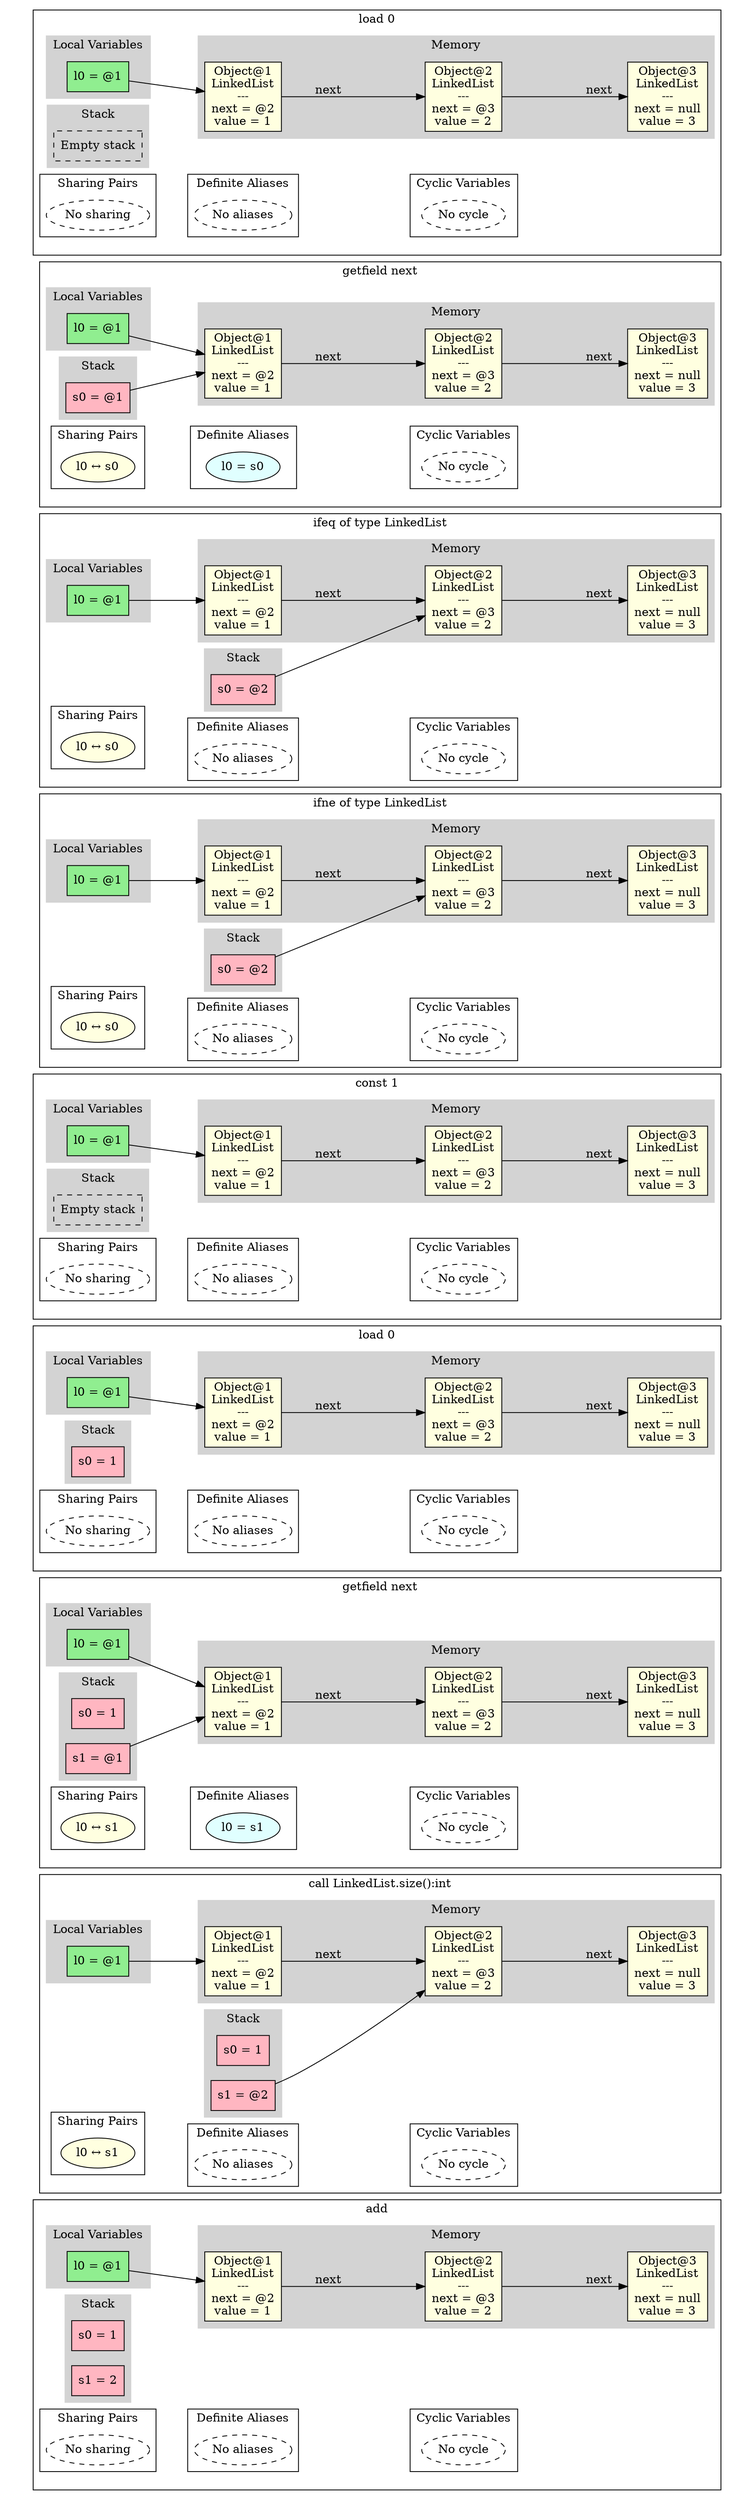 digraph MemoryGraph {
 node [shape=box, style=filled, fillcolor=lightblue];
 rankdir=LR;

 // Invisible anchor subgraph
 subgraph cluster_anchor {
 style=invis;
 anchor [style=invis, shape=point, width=0, height=0];
 }

 // Starting point for subgraph ordering
 anchor_start [style=invis, shape=point];

 anchor_57148584937306 [style=invis, shape=point];
 anchor_start -> anchor_57148584937306 [style=invis];
 anchor_start = anchor_57148584937306;

 subgraph cluster_57148584937306 {
 anchor_57148584937306 [style=invis];
 label="load 0";
 subgraph cluster_locals_57148584937306 {
 label="Local Variables";
 style=filled;
 color=lightgrey;
 node [style=filled, fillcolor=lightgreen];
 "l0_57148584937306" [label="l0 = @1"];
 }

 subgraph cluster_stack_57148584937306 {
 label="Stack";
 style=filled;
 color=lightgrey;
 node [style=filled, fillcolor=lightpink];
 "empty_stack_57148584937306" [label="Empty stack", style=dashed, fillcolor=white];
 }

 subgraph cluster_memory_57148584937306 {
 label="Memory";
 style=filled;
 color=lightgrey;
 node [style=filled, fillcolor=lightyellow];
 "obj1_57148584937306" [label="Object@1\nLinkedList\n---\nnext = @2\nvalue = 1\n"];
 "obj2_57148584937306" [label="Object@2\nLinkedList\n---\nnext = @3\nvalue = 2\n"];
 "obj3_57148584937306" [label="Object@3\nLinkedList\n---\nnext = null\nvalue = 3\n"];
 }

 "l0_57148584937306" -> "obj1_57148584937306";
 "obj1_57148584937306" -> "obj2_57148584937306" [label="next"];
 "obj2_57148584937306" -> "obj3_57148584937306" [label="next"];

 // Sharing pairs
 subgraph cluster_sharing_57148584937306 {
 label="Sharing Pairs";
 node [shape=ellipse, style=filled, fillcolor=lightyellow];
 "empty_sharing_57148584937306" [label="No sharing", style=dashed, fillcolor=white];
 }

    // Alias pairs
    subgraph cluster_aliases_57148584937306 {
      label="Definite Aliases";
      node [shape=ellipse, style=filled, fillcolor=lightcyan];
      "empty_alias_57148584937306" [label="No aliases", style=dashed, fillcolor=white];
    }

 // Cyclic variables
 subgraph cluster_cyclic_57148584937306 {
 label="Cyclic Variables";
 node [shape=ellipse];
 "empty_cyclic_57148584937306" [label="No cycle", style=dashed, fillcolor=white];
 }
 // Invisible edge for horizontal alignment
 "empty_sharing_57148584937306" -> "empty_alias_57148584937306" [style=invis, weight=10];
 // Invisible edge for horizontal alignment
 "empty_alias_57148584937306" -> "empty_cyclic_57148584937306" [style=invis, weight=10];
 }
 anchor_57148585487916 [style=invis, shape=point];
 anchor_start -> anchor_57148585487916 [style=invis];
 anchor_start = anchor_57148585487916;

 subgraph cluster_57148585487916 {
 anchor_57148585487916 [style=invis];
 label="getfield next";
 subgraph cluster_locals_57148585487916 {
 label="Local Variables";
 style=filled;
 color=lightgrey;
 node [style=filled, fillcolor=lightgreen];
 "l0_57148585487916" [label="l0 = @1"];
 }

 subgraph cluster_stack_57148585487916 {
 label="Stack";
 style=filled;
 color=lightgrey;
 node [style=filled, fillcolor=lightpink];
 "s0_57148585487916" [label="s0 = @1"];
 }

 subgraph cluster_memory_57148585487916 {
 label="Memory";
 style=filled;
 color=lightgrey;
 node [style=filled, fillcolor=lightyellow];
 "obj1_57148585487916" [label="Object@1\nLinkedList\n---\nnext = @2\nvalue = 1\n"];
 "obj2_57148585487916" [label="Object@2\nLinkedList\n---\nnext = @3\nvalue = 2\n"];
 "obj3_57148585487916" [label="Object@3\nLinkedList\n---\nnext = null\nvalue = 3\n"];
 }

 "l0_57148585487916" -> "obj1_57148585487916";
 "s0_57148585487916" -> "obj1_57148585487916";
 "obj1_57148585487916" -> "obj2_57148585487916" [label="next"];
 "obj2_57148585487916" -> "obj3_57148585487916" [label="next"];

 // Sharing pairs
 subgraph cluster_sharing_57148585487916 {
 label="Sharing Pairs";
 node [shape=ellipse, style=filled, fillcolor=lightyellow];
 "pair0_57148585487916" [label="l0 ↔ s0"];
 }

    // Alias pairs
    subgraph cluster_aliases_57148585487916 {
      label="Definite Aliases";
      node [shape=ellipse, style=filled, fillcolor=lightcyan];
      "alias0_57148585487916" [label="l0 = s0"];
    }

 // Cyclic variables
 subgraph cluster_cyclic_57148585487916 {
 label="Cyclic Variables";
 node [shape=ellipse];
 "empty_cyclic_57148585487916" [label="No cycle", style=dashed, fillcolor=white];
 }
 // Invisible edge for horizontal alignment
 "pair0_57148585487916" -> "alias0_57148585487916" [style=invis, weight=10];
 // Invisible edge for horizontal alignment
 "alias0_57148585487916" -> "empty_cyclic_57148585487916" [style=invis, weight=10];
 }
 anchor_57148586662104 [style=invis, shape=point];
 anchor_start -> anchor_57148586662104 [style=invis];
 anchor_start = anchor_57148586662104;

 subgraph cluster_57148586662104 {
 anchor_57148586662104 [style=invis];
 label="ifeq of type LinkedList";
 subgraph cluster_locals_57148586662104 {
 label="Local Variables";
 style=filled;
 color=lightgrey;
 node [style=filled, fillcolor=lightgreen];
 "l0_57148586662104" [label="l0 = @1"];
 }

 subgraph cluster_stack_57148586662104 {
 label="Stack";
 style=filled;
 color=lightgrey;
 node [style=filled, fillcolor=lightpink];
 "s0_57148586662104" [label="s0 = @2"];
 }

 subgraph cluster_memory_57148586662104 {
 label="Memory";
 style=filled;
 color=lightgrey;
 node [style=filled, fillcolor=lightyellow];
 "obj1_57148586662104" [label="Object@1\nLinkedList\n---\nnext = @2\nvalue = 1\n"];
 "obj2_57148586662104" [label="Object@2\nLinkedList\n---\nnext = @3\nvalue = 2\n"];
 "obj3_57148586662104" [label="Object@3\nLinkedList\n---\nnext = null\nvalue = 3\n"];
 }

 "l0_57148586662104" -> "obj1_57148586662104";
 "s0_57148586662104" -> "obj2_57148586662104";
 "obj1_57148586662104" -> "obj2_57148586662104" [label="next"];
 "obj2_57148586662104" -> "obj3_57148586662104" [label="next"];

 // Sharing pairs
 subgraph cluster_sharing_57148586662104 {
 label="Sharing Pairs";
 node [shape=ellipse, style=filled, fillcolor=lightyellow];
 "pair0_57148586662104" [label="l0 ↔ s0"];
 }

    // Alias pairs
    subgraph cluster_aliases_57148586662104 {
      label="Definite Aliases";
      node [shape=ellipse, style=filled, fillcolor=lightcyan];
      "empty_alias_57148586662104" [label="No aliases", style=dashed, fillcolor=white];
    }

 // Cyclic variables
 subgraph cluster_cyclic_57148586662104 {
 label="Cyclic Variables";
 node [shape=ellipse];
 "empty_cyclic_57148586662104" [label="No cycle", style=dashed, fillcolor=white];
 }
 // Invisible edge for horizontal alignment
 "pair0_57148586662104" -> "empty_alias_57148586662104" [style=invis, weight=10];
 // Invisible edge for horizontal alignment
 "empty_alias_57148586662104" -> "empty_cyclic_57148586662104" [style=invis, weight=10];
 }
 anchor_57148587561710 [style=invis, shape=point];
 anchor_start -> anchor_57148587561710 [style=invis];
 anchor_start = anchor_57148587561710;

 subgraph cluster_57148587561710 {
 anchor_57148587561710 [style=invis];
 label="ifne of type LinkedList";
 subgraph cluster_locals_57148587561710 {
 label="Local Variables";
 style=filled;
 color=lightgrey;
 node [style=filled, fillcolor=lightgreen];
 "l0_57148587561710" [label="l0 = @1"];
 }

 subgraph cluster_stack_57148587561710 {
 label="Stack";
 style=filled;
 color=lightgrey;
 node [style=filled, fillcolor=lightpink];
 "s0_57148587561710" [label="s0 = @2"];
 }

 subgraph cluster_memory_57148587561710 {
 label="Memory";
 style=filled;
 color=lightgrey;
 node [style=filled, fillcolor=lightyellow];
 "obj1_57148587561710" [label="Object@1\nLinkedList\n---\nnext = @2\nvalue = 1\n"];
 "obj2_57148587561710" [label="Object@2\nLinkedList\n---\nnext = @3\nvalue = 2\n"];
 "obj3_57148587561710" [label="Object@3\nLinkedList\n---\nnext = null\nvalue = 3\n"];
 }

 "l0_57148587561710" -> "obj1_57148587561710";
 "s0_57148587561710" -> "obj2_57148587561710";
 "obj1_57148587561710" -> "obj2_57148587561710" [label="next"];
 "obj2_57148587561710" -> "obj3_57148587561710" [label="next"];

 // Sharing pairs
 subgraph cluster_sharing_57148587561710 {
 label="Sharing Pairs";
 node [shape=ellipse, style=filled, fillcolor=lightyellow];
 "pair0_57148587561710" [label="l0 ↔ s0"];
 }

    // Alias pairs
    subgraph cluster_aliases_57148587561710 {
      label="Definite Aliases";
      node [shape=ellipse, style=filled, fillcolor=lightcyan];
      "empty_alias_57148587561710" [label="No aliases", style=dashed, fillcolor=white];
    }

 // Cyclic variables
 subgraph cluster_cyclic_57148587561710 {
 label="Cyclic Variables";
 node [shape=ellipse];
 "empty_cyclic_57148587561710" [label="No cycle", style=dashed, fillcolor=white];
 }
 // Invisible edge for horizontal alignment
 "pair0_57148587561710" -> "empty_alias_57148587561710" [style=invis, weight=10];
 // Invisible edge for horizontal alignment
 "empty_alias_57148587561710" -> "empty_cyclic_57148587561710" [style=invis, weight=10];
 }
 anchor_57148588391282 [style=invis, shape=point];
 anchor_start -> anchor_57148588391282 [style=invis];
 anchor_start = anchor_57148588391282;

 subgraph cluster_57148588391282 {
 anchor_57148588391282 [style=invis];
 label="const 1";
 subgraph cluster_locals_57148588391282 {
 label="Local Variables";
 style=filled;
 color=lightgrey;
 node [style=filled, fillcolor=lightgreen];
 "l0_57148588391282" [label="l0 = @1"];
 }

 subgraph cluster_stack_57148588391282 {
 label="Stack";
 style=filled;
 color=lightgrey;
 node [style=filled, fillcolor=lightpink];
 "empty_stack_57148588391282" [label="Empty stack", style=dashed, fillcolor=white];
 }

 subgraph cluster_memory_57148588391282 {
 label="Memory";
 style=filled;
 color=lightgrey;
 node [style=filled, fillcolor=lightyellow];
 "obj1_57148588391282" [label="Object@1\nLinkedList\n---\nnext = @2\nvalue = 1\n"];
 "obj2_57148588391282" [label="Object@2\nLinkedList\n---\nnext = @3\nvalue = 2\n"];
 "obj3_57148588391282" [label="Object@3\nLinkedList\n---\nnext = null\nvalue = 3\n"];
 }

 "l0_57148588391282" -> "obj1_57148588391282";
 "obj1_57148588391282" -> "obj2_57148588391282" [label="next"];
 "obj2_57148588391282" -> "obj3_57148588391282" [label="next"];

 // Sharing pairs
 subgraph cluster_sharing_57148588391282 {
 label="Sharing Pairs";
 node [shape=ellipse, style=filled, fillcolor=lightyellow];
 "empty_sharing_57148588391282" [label="No sharing", style=dashed, fillcolor=white];
 }

    // Alias pairs
    subgraph cluster_aliases_57148588391282 {
      label="Definite Aliases";
      node [shape=ellipse, style=filled, fillcolor=lightcyan];
      "empty_alias_57148588391282" [label="No aliases", style=dashed, fillcolor=white];
    }

 // Cyclic variables
 subgraph cluster_cyclic_57148588391282 {
 label="Cyclic Variables";
 node [shape=ellipse];
 "empty_cyclic_57148588391282" [label="No cycle", style=dashed, fillcolor=white];
 }
 // Invisible edge for horizontal alignment
 "empty_sharing_57148588391282" -> "empty_alias_57148588391282" [style=invis, weight=10];
 // Invisible edge for horizontal alignment
 "empty_alias_57148588391282" -> "empty_cyclic_57148588391282" [style=invis, weight=10];
 }
 anchor_57148589172381 [style=invis, shape=point];
 anchor_start -> anchor_57148589172381 [style=invis];
 anchor_start = anchor_57148589172381;

 subgraph cluster_57148589172381 {
 anchor_57148589172381 [style=invis];
 label="load 0";
 subgraph cluster_locals_57148589172381 {
 label="Local Variables";
 style=filled;
 color=lightgrey;
 node [style=filled, fillcolor=lightgreen];
 "l0_57148589172381" [label="l0 = @1"];
 }

 subgraph cluster_stack_57148589172381 {
 label="Stack";
 style=filled;
 color=lightgrey;
 node [style=filled, fillcolor=lightpink];
 "s0_57148589172381" [label="s0 = 1"];
 }

 subgraph cluster_memory_57148589172381 {
 label="Memory";
 style=filled;
 color=lightgrey;
 node [style=filled, fillcolor=lightyellow];
 "obj1_57148589172381" [label="Object@1\nLinkedList\n---\nnext = @2\nvalue = 1\n"];
 "obj2_57148589172381" [label="Object@2\nLinkedList\n---\nnext = @3\nvalue = 2\n"];
 "obj3_57148589172381" [label="Object@3\nLinkedList\n---\nnext = null\nvalue = 3\n"];
 }

 "l0_57148589172381" -> "obj1_57148589172381";
 "obj1_57148589172381" -> "obj2_57148589172381" [label="next"];
 "obj2_57148589172381" -> "obj3_57148589172381" [label="next"];

 // Sharing pairs
 subgraph cluster_sharing_57148589172381 {
 label="Sharing Pairs";
 node [shape=ellipse, style=filled, fillcolor=lightyellow];
 "empty_sharing_57148589172381" [label="No sharing", style=dashed, fillcolor=white];
 }

    // Alias pairs
    subgraph cluster_aliases_57148589172381 {
      label="Definite Aliases";
      node [shape=ellipse, style=filled, fillcolor=lightcyan];
      "empty_alias_57148589172381" [label="No aliases", style=dashed, fillcolor=white];
    }

 // Cyclic variables
 subgraph cluster_cyclic_57148589172381 {
 label="Cyclic Variables";
 node [shape=ellipse];
 "empty_cyclic_57148589172381" [label="No cycle", style=dashed, fillcolor=white];
 }
 // Invisible edge for horizontal alignment
 "empty_sharing_57148589172381" -> "empty_alias_57148589172381" [style=invis, weight=10];
 // Invisible edge for horizontal alignment
 "empty_alias_57148589172381" -> "empty_cyclic_57148589172381" [style=invis, weight=10];
 }
 anchor_57148590233575 [style=invis, shape=point];
 anchor_start -> anchor_57148590233575 [style=invis];
 anchor_start = anchor_57148590233575;

 subgraph cluster_57148590233575 {
 anchor_57148590233575 [style=invis];
 label="getfield next";
 subgraph cluster_locals_57148590233575 {
 label="Local Variables";
 style=filled;
 color=lightgrey;
 node [style=filled, fillcolor=lightgreen];
 "l0_57148590233575" [label="l0 = @1"];
 }

 subgraph cluster_stack_57148590233575 {
 label="Stack";
 style=filled;
 color=lightgrey;
 node [style=filled, fillcolor=lightpink];
 "s0_57148590233575" [label="s0 = 1"];
 "s1_57148590233575" [label="s1 = @1"];
 }

 subgraph cluster_memory_57148590233575 {
 label="Memory";
 style=filled;
 color=lightgrey;
 node [style=filled, fillcolor=lightyellow];
 "obj1_57148590233575" [label="Object@1\nLinkedList\n---\nnext = @2\nvalue = 1\n"];
 "obj2_57148590233575" [label="Object@2\nLinkedList\n---\nnext = @3\nvalue = 2\n"];
 "obj3_57148590233575" [label="Object@3\nLinkedList\n---\nnext = null\nvalue = 3\n"];
 }

 "l0_57148590233575" -> "obj1_57148590233575";
 "s1_57148590233575" -> "obj1_57148590233575";
 "obj1_57148590233575" -> "obj2_57148590233575" [label="next"];
 "obj2_57148590233575" -> "obj3_57148590233575" [label="next"];

 // Sharing pairs
 subgraph cluster_sharing_57148590233575 {
 label="Sharing Pairs";
 node [shape=ellipse, style=filled, fillcolor=lightyellow];
 "pair0_57148590233575" [label="l0 ↔ s1"];
 }

    // Alias pairs
    subgraph cluster_aliases_57148590233575 {
      label="Definite Aliases";
      node [shape=ellipse, style=filled, fillcolor=lightcyan];
      "alias0_57148590233575" [label="l0 = s1"];
    }

 // Cyclic variables
 subgraph cluster_cyclic_57148590233575 {
 label="Cyclic Variables";
 node [shape=ellipse];
 "empty_cyclic_57148590233575" [label="No cycle", style=dashed, fillcolor=white];
 }
 // Invisible edge for horizontal alignment
 "pair0_57148590233575" -> "alias0_57148590233575" [style=invis, weight=10];
 // Invisible edge for horizontal alignment
 "alias0_57148590233575" -> "empty_cyclic_57148590233575" [style=invis, weight=10];
 }
 anchor_57148711665338 [style=invis, shape=point];
 anchor_start -> anchor_57148711665338 [style=invis];
 anchor_start = anchor_57148711665338;

 subgraph cluster_57148711665338 {
 anchor_57148711665338 [style=invis];
 label="call LinkedList.size():int";
 subgraph cluster_locals_57148711665338 {
 label="Local Variables";
 style=filled;
 color=lightgrey;
 node [style=filled, fillcolor=lightgreen];
 "l0_57148711665338" [label="l0 = @1"];
 }

 subgraph cluster_stack_57148711665338 {
 label="Stack";
 style=filled;
 color=lightgrey;
 node [style=filled, fillcolor=lightpink];
 "s0_57148711665338" [label="s0 = 1"];
 "s1_57148711665338" [label="s1 = @2"];
 }

 subgraph cluster_memory_57148711665338 {
 label="Memory";
 style=filled;
 color=lightgrey;
 node [style=filled, fillcolor=lightyellow];
 "obj1_57148711665338" [label="Object@1\nLinkedList\n---\nnext = @2\nvalue = 1\n"];
 "obj2_57148711665338" [label="Object@2\nLinkedList\n---\nnext = @3\nvalue = 2\n"];
 "obj3_57148711665338" [label="Object@3\nLinkedList\n---\nnext = null\nvalue = 3\n"];
 }

 "l0_57148711665338" -> "obj1_57148711665338";
 "s1_57148711665338" -> "obj2_57148711665338";
 "obj1_57148711665338" -> "obj2_57148711665338" [label="next"];
 "obj2_57148711665338" -> "obj3_57148711665338" [label="next"];

 // Sharing pairs
 subgraph cluster_sharing_57148711665338 {
 label="Sharing Pairs";
 node [shape=ellipse, style=filled, fillcolor=lightyellow];
 "pair0_57148711665338" [label="l0 ↔ s1"];
 }

    // Alias pairs
    subgraph cluster_aliases_57148711665338 {
      label="Definite Aliases";
      node [shape=ellipse, style=filled, fillcolor=lightcyan];
      "empty_alias_57148711665338" [label="No aliases", style=dashed, fillcolor=white];
    }

 // Cyclic variables
 subgraph cluster_cyclic_57148711665338 {
 label="Cyclic Variables";
 node [shape=ellipse];
 "empty_cyclic_57148711665338" [label="No cycle", style=dashed, fillcolor=white];
 }
 // Invisible edge for horizontal alignment
 "pair0_57148711665338" -> "empty_alias_57148711665338" [style=invis, weight=10];
 // Invisible edge for horizontal alignment
 "empty_alias_57148711665338" -> "empty_cyclic_57148711665338" [style=invis, weight=10];
 }
 anchor_57148712428399 [style=invis, shape=point];
 anchor_start -> anchor_57148712428399 [style=invis];
 anchor_start = anchor_57148712428399;

 subgraph cluster_57148712428399 {
 anchor_57148712428399 [style=invis];
 label="add";
 subgraph cluster_locals_57148712428399 {
 label="Local Variables";
 style=filled;
 color=lightgrey;
 node [style=filled, fillcolor=lightgreen];
 "l0_57148712428399" [label="l0 = @1"];
 }

 subgraph cluster_stack_57148712428399 {
 label="Stack";
 style=filled;
 color=lightgrey;
 node [style=filled, fillcolor=lightpink];
 "s0_57148712428399" [label="s0 = 1"];
 "s1_57148712428399" [label="s1 = 2"];
 }

 subgraph cluster_memory_57148712428399 {
 label="Memory";
 style=filled;
 color=lightgrey;
 node [style=filled, fillcolor=lightyellow];
 "obj1_57148712428399" [label="Object@1\nLinkedList\n---\nnext = @2\nvalue = 1\n"];
 "obj2_57148712428399" [label="Object@2\nLinkedList\n---\nnext = @3\nvalue = 2\n"];
 "obj3_57148712428399" [label="Object@3\nLinkedList\n---\nnext = null\nvalue = 3\n"];
 }

 "l0_57148712428399" -> "obj1_57148712428399";
 "obj1_57148712428399" -> "obj2_57148712428399" [label="next"];
 "obj2_57148712428399" -> "obj3_57148712428399" [label="next"];

 // Sharing pairs
 subgraph cluster_sharing_57148712428399 {
 label="Sharing Pairs";
 node [shape=ellipse, style=filled, fillcolor=lightyellow];
 "empty_sharing_57148712428399" [label="No sharing", style=dashed, fillcolor=white];
 }

    // Alias pairs
    subgraph cluster_aliases_57148712428399 {
      label="Definite Aliases";
      node [shape=ellipse, style=filled, fillcolor=lightcyan];
      "empty_alias_57148712428399" [label="No aliases", style=dashed, fillcolor=white];
    }

 // Cyclic variables
 subgraph cluster_cyclic_57148712428399 {
 label="Cyclic Variables";
 node [shape=ellipse];
 "empty_cyclic_57148712428399" [label="No cycle", style=dashed, fillcolor=white];
 }
 // Invisible edge for horizontal alignment
 "empty_sharing_57148712428399" -> "empty_alias_57148712428399" [style=invis, weight=10];
 // Invisible edge for horizontal alignment
 "empty_alias_57148712428399" -> "empty_cyclic_57148712428399" [style=invis, weight=10];
 }
}
